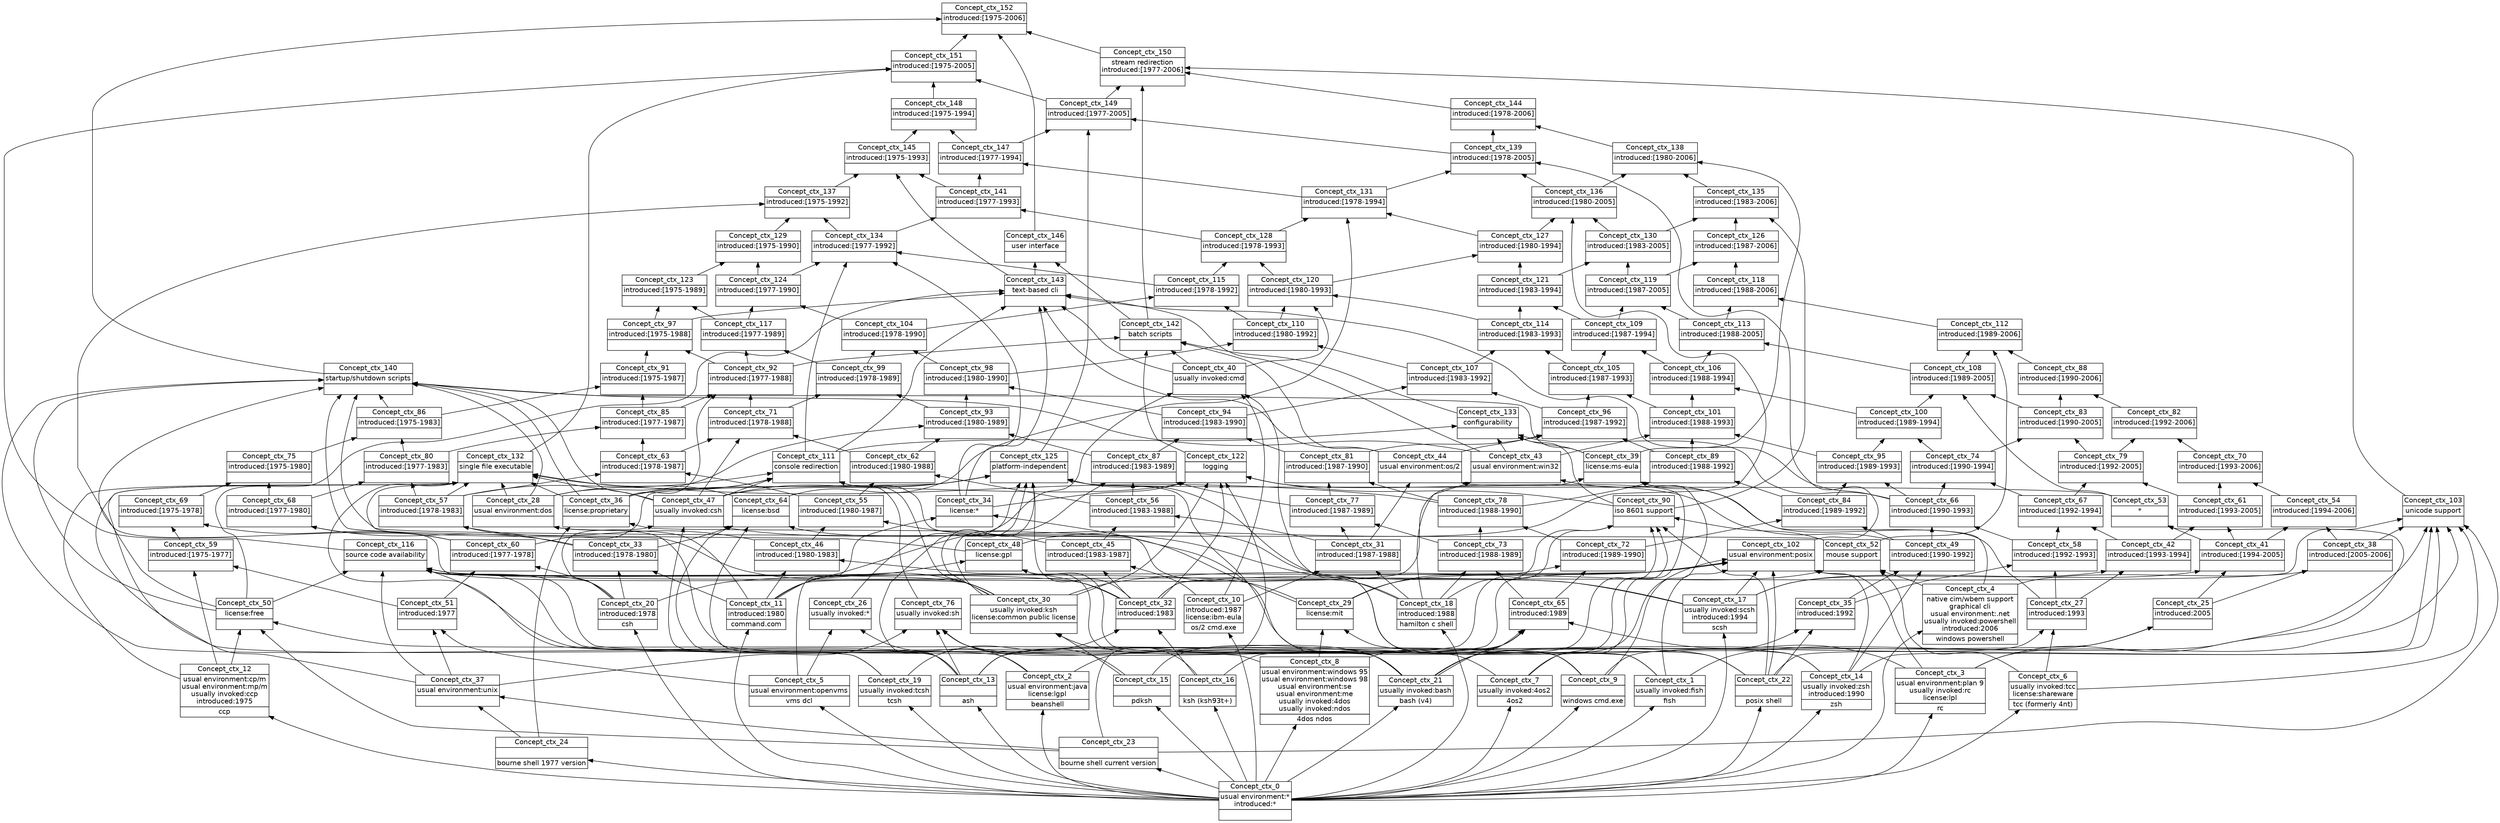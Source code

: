 digraph G { 
	rankdir=BT;
	margin=0;
	node [margin="0.03,0.03",fontname="DejaVu Sans"];
	ranksep=0.3;
	nodesep=0.2;
//graph[label="name:ctx,concept number:153,object number:24,attribute number:168"
65 [shape=none,label=<<table border="0" cellborder="1" cellspacing="0" port="p"><tr><td>Concept_ctx_0</td></tr><tr><td>usual environment:*<br/>introduced:*<br/></td></tr><tr><td><br/></td></tr></table>>];
180 [shape=none,label=<<table border="0" cellborder="1" cellspacing="0" port="p"><tr><td>Concept_ctx_24</td></tr><tr><td><br/></td></tr><tr><td>bourne shell 1977 version<br/></td></tr></table>>];
185 [shape=none,label=<<table border="0" cellborder="1" cellspacing="0" port="p"><tr><td>Concept_ctx_13</td></tr><tr><td><br/></td></tr><tr><td>ash<br/></td></tr></table>>];
35 [shape=none,label=<<table border="0" cellborder="1" cellspacing="0" port="p"><tr><td>Concept_ctx_4</td></tr><tr><td>native cim/wbem support<br/>graphical cli<br/>usual environment:.net<br/>usually invoked:powershell<br/>introduced:2006<br/></td></tr><tr><td>windows powershell<br/></td></tr></table>>];
44 [shape=none,label=<<table border="0" cellborder="1" cellspacing="0" port="p"><tr><td>Concept_ctx_1</td></tr><tr><td>usually invoked:fish<br/></td></tr><tr><td>fish<br/></td></tr></table>>];
46 [shape=none,label=<<table border="0" cellborder="1" cellspacing="0" port="p"><tr><td>Concept_ctx_17</td></tr><tr><td>usually invoked:scsh<br/>introduced:1994<br/></td></tr><tr><td>scsh<br/></td></tr></table>>];
48 [shape=none,label=<<table border="0" cellborder="1" cellspacing="0" port="p"><tr><td>Concept_ctx_23</td></tr><tr><td><br/></td></tr><tr><td>bourne shell current version<br/></td></tr></table>>];
50 [shape=none,label=<<table border="0" cellborder="1" cellspacing="0" port="p"><tr><td>Concept_ctx_3</td></tr><tr><td>usual environment:plan 9<br/>usually invoked:rc<br/>license:lpl<br/></td></tr><tr><td>rc<br/></td></tr></table>>];
54 [shape=none,label=<<table border="0" cellborder="1" cellspacing="0" port="p"><tr><td>Concept_ctx_6</td></tr><tr><td>usually invoked:tcc<br/>license:shareware<br/></td></tr><tr><td>tcc (formerly 4nt)<br/></td></tr></table>>];
55 [shape=none,label=<<table border="0" cellborder="1" cellspacing="0" port="p"><tr><td>Concept_ctx_18</td></tr><tr><td>introduced:1988<br/></td></tr><tr><td>hamilton c shell<br/></td></tr></table>>];
58 [shape=none,label=<<table border="0" cellborder="1" cellspacing="0" port="p"><tr><td>Concept_ctx_7</td></tr><tr><td>usually invoked:4os2<br/></td></tr><tr><td>4os2<br/></td></tr></table>>];
60 [shape=none,label=<<table border="0" cellborder="1" cellspacing="0" port="p"><tr><td>Concept_ctx_12</td></tr><tr><td>usual environment:cp/m<br/>usual environment:mp/m<br/>usually invoked:ccp<br/>introduced:1975<br/></td></tr><tr><td>ccp<br/></td></tr></table>>];
61 [shape=none,label=<<table border="0" cellborder="1" cellspacing="0" port="p"><tr><td>Concept_ctx_8</td></tr><tr><td>usual environment:windows 95<br/>usual environment:windows 98<br/>usual environment:se<br/>usual environment:me<br/>usually invoked:4dos<br/>usually invoked:ndos<br/></td></tr><tr><td>4dos ndos<br/></td></tr></table>>];
63 [shape=none,label=<<table border="0" cellborder="1" cellspacing="0" port="p"><tr><td>Concept_ctx_5</td></tr><tr><td>usual environment:openvms<br/></td></tr><tr><td>vms dcl<br/></td></tr></table>>];
64 [shape=none,label=<<table border="0" cellborder="1" cellspacing="0" port="p"><tr><td>Concept_ctx_2</td></tr><tr><td>usual environment:java<br/>license:lgpl<br/></td></tr><tr><td>beanshell<br/></td></tr></table>>];
66 [shape=none,label=<<table border="0" cellborder="1" cellspacing="0" port="p"><tr><td>Concept_ctx_21</td></tr><tr><td>usually invoked:bash<br/></td></tr><tr><td>bash (v4)<br/></td></tr></table>>];
71 [shape=none,label=<<table border="0" cellborder="1" cellspacing="0" port="p"><tr><td>Concept_ctx_19</td></tr><tr><td>usually invoked:tcsh<br/></td></tr><tr><td>tcsh<br/></td></tr></table>>];
74 [shape=none,label=<<table border="0" cellborder="1" cellspacing="0" port="p"><tr><td>Concept_ctx_16</td></tr><tr><td><br/></td></tr><tr><td>ksh (ksh93t+)<br/></td></tr></table>>];
75 [shape=none,label=<<table border="0" cellborder="1" cellspacing="0" port="p"><tr><td>Concept_ctx_15</td></tr><tr><td><br/></td></tr><tr><td>pdksh<br/></td></tr></table>>];
77 [shape=none,label=<<table border="0" cellborder="1" cellspacing="0" port="p"><tr><td>Concept_ctx_9</td></tr><tr><td><br/></td></tr><tr><td>windows cmd.exe<br/></td></tr></table>>];
78 [shape=none,label=<<table border="0" cellborder="1" cellspacing="0" port="p"><tr><td>Concept_ctx_11</td></tr><tr><td>introduced:1980<br/></td></tr><tr><td>command.com<br/></td></tr></table>>];
79 [shape=none,label=<<table border="0" cellborder="1" cellspacing="0" port="p"><tr><td>Concept_ctx_10</td></tr><tr><td>introduced:1987<br/>license:ibm-eula<br/></td></tr><tr><td>os/2 cmd.exe<br/></td></tr></table>>];
8 [shape=none,label=<<table border="0" cellborder="1" cellspacing="0" port="p"><tr><td>Concept_ctx_14</td></tr><tr><td>usually invoked:zsh<br/>introduced:1990<br/></td></tr><tr><td>zsh<br/></td></tr></table>>];
83 [shape=none,label=<<table border="0" cellborder="1" cellspacing="0" port="p"><tr><td>Concept_ctx_20</td></tr><tr><td>introduced:1978<br/></td></tr><tr><td>csh<br/></td></tr></table>>];
86 [shape=none,label=<<table border="0" cellborder="1" cellspacing="0" port="p"><tr><td>Concept_ctx_22</td></tr><tr><td><br/></td></tr><tr><td>posix shell<br/></td></tr></table>>];
181 [shape=none,label=<<table border="0" cellborder="1" cellspacing="0" port="p"><tr><td>Concept_ctx_36</td></tr><tr><td>license:proprietary<br/></td></tr><tr><td><br/></td></tr></table>>];
183 [shape=none,label=<<table border="0" cellborder="1" cellspacing="0" port="p"><tr><td>Concept_ctx_34</td></tr><tr><td>license:*<br/></td></tr><tr><td><br/></td></tr></table>>];
187 [shape=none,label=<<table border="0" cellborder="1" cellspacing="0" port="p"><tr><td>Concept_ctx_29</td></tr><tr><td>license:mit<br/></td></tr><tr><td><br/></td></tr></table>>];
49 [shape=none,label=<<table border="0" cellborder="1" cellspacing="0" port="p"><tr><td>Concept_ctx_37</td></tr><tr><td>usual environment:unix<br/></td></tr><tr><td><br/></td></tr></table>>];
62 [shape=none,label=<<table border="0" cellborder="1" cellspacing="0" port="p"><tr><td>Concept_ctx_28</td></tr><tr><td>usual environment:dos<br/></td></tr><tr><td><br/></td></tr></table>>];
76 [shape=none,label=<<table border="0" cellborder="1" cellspacing="0" port="p"><tr><td>Concept_ctx_30</td></tr><tr><td>usually invoked:ksh<br/>license:common public license<br/></td></tr><tr><td><br/></td></tr></table>>];
81 [shape=none,label=<<table border="0" cellborder="1" cellspacing="0" port="p"><tr><td>Concept_ctx_26</td></tr><tr><td>usually invoked:*<br/></td></tr><tr><td><br/></td></tr></table>>];
84 [shape=none,label=<<table border="0" cellborder="1" cellspacing="0" port="p"><tr><td>Concept_ctx_32</td></tr><tr><td>introduced:1983<br/></td></tr><tr><td><br/></td></tr></table>>];
87 [shape=none,label=<<table border="0" cellborder="1" cellspacing="0" port="p"><tr><td>Concept_ctx_35</td></tr><tr><td>introduced:1992<br/></td></tr><tr><td><br/></td></tr></table>>];
88 [shape=none,label=<<table border="0" cellborder="1" cellspacing="0" port="p"><tr><td>Concept_ctx_27</td></tr><tr><td>introduced:1993<br/></td></tr><tr><td><br/></td></tr></table>>];
89 [shape=none,label=<<table border="0" cellborder="1" cellspacing="0" port="p"><tr><td>Concept_ctx_25</td></tr><tr><td>introduced:2005<br/></td></tr><tr><td><br/></td></tr></table>>];
92 [shape=none,label=<<table border="0" cellborder="1" cellspacing="0" port="p"><tr><td>Concept_ctx_33</td></tr><tr><td>introduced:[1978-1980]<br/></td></tr><tr><td><br/></td></tr></table>>];
95 [shape=none,label=<<table border="0" cellborder="1" cellspacing="0" port="p"><tr><td>Concept_ctx_31</td></tr><tr><td>introduced:[1987-1988]<br/></td></tr><tr><td><br/></td></tr></table>>];
100 [shape=none,label=<<table border="0" cellborder="1" cellspacing="0" port="p"><tr><td>Concept_ctx_42</td></tr><tr><td>introduced:[1993-1994]<br/></td></tr><tr><td><br/></td></tr></table>>];
101 [shape=none,label=<<table border="0" cellborder="1" cellspacing="0" port="p"><tr><td>Concept_ctx_41</td></tr><tr><td>introduced:[1994-2005]<br/></td></tr><tr><td><br/></td></tr></table>>];
102 [shape=none,label=<<table border="0" cellborder="1" cellspacing="0" port="p"><tr><td>Concept_ctx_38</td></tr><tr><td>introduced:[2005-2006]<br/></td></tr><tr><td><br/></td></tr></table>>];
182 [shape=none,label=<<table border="0" cellborder="1" cellspacing="0" port="p"><tr><td>Concept_ctx_50</td></tr><tr><td>license:free<br/></td></tr><tr><td><br/></td></tr></table>>];
184 [shape=none,label=<<table border="0" cellborder="1" cellspacing="0" port="p"><tr><td>Concept_ctx_48</td></tr><tr><td>license:gpl<br/></td></tr><tr><td><br/></td></tr></table>>];
188 [shape=none,label=<<table border="0" cellborder="1" cellspacing="0" port="p"><tr><td>Concept_ctx_39</td></tr><tr><td>license:ms-eula<br/></td></tr><tr><td><br/></td></tr></table>>];
57 [shape=none,label=<<table border="0" cellborder="1" cellspacing="0" port="p"><tr><td>Concept_ctx_43</td></tr><tr><td>usual environment:win32<br/></td></tr><tr><td><br/></td></tr></table>>];
59 [shape=none,label=<<table border="0" cellborder="1" cellspacing="0" port="p"><tr><td>Concept_ctx_44</td></tr><tr><td>usual environment:os/2<br/></td></tr><tr><td><br/></td></tr></table>>];
73 [shape=none,label=<<table border="0" cellborder="1" cellspacing="0" port="p"><tr><td>Concept_ctx_47</td></tr><tr><td>usually invoked:csh<br/></td></tr><tr><td><br/></td></tr></table>>];
80 [shape=none,label=<<table border="0" cellborder="1" cellspacing="0" port="p"><tr><td>Concept_ctx_40</td></tr><tr><td>usually invoked:cmd<br/></td></tr><tr><td><br/></td></tr></table>>];
82 [shape=none,label=<<table border="0" cellborder="1" cellspacing="0" port="p"><tr><td>Concept_ctx_51</td></tr><tr><td>introduced:1977<br/></td></tr><tr><td><br/></td></tr></table>>];
93 [shape=none,label=<<table border="0" cellborder="1" cellspacing="0" port="p"><tr><td>Concept_ctx_46</td></tr><tr><td>introduced:[1980-1983]<br/></td></tr><tr><td><br/></td></tr></table>>];
94 [shape=none,label=<<table border="0" cellborder="1" cellspacing="0" port="p"><tr><td>Concept_ctx_45</td></tr><tr><td>introduced:[1983-1987]<br/></td></tr><tr><td><br/></td></tr></table>>];
98 [shape=none,label=<<table border="0" cellborder="1" cellspacing="0" port="p"><tr><td>Concept_ctx_49</td></tr><tr><td>introduced:[1990-1992]<br/></td></tr><tr><td><br/></td></tr></table>>];
10 [shape=none,label=<<table border="0" cellborder="1" cellspacing="0" port="p"><tr><td>Concept_ctx_52</td></tr><tr><td>mouse support<br/></td></tr><tr><td><br/></td></tr></table>>];
105 [shape=none,label=<<table border="0" cellborder="1" cellspacing="0" port="p"><tr><td>Concept_ctx_57</td></tr><tr><td>introduced:[1978-1983]<br/></td></tr><tr><td><br/></td></tr></table>>];
106 [shape=none,label=<<table border="0" cellborder="1" cellspacing="0" port="p"><tr><td>Concept_ctx_55</td></tr><tr><td>introduced:[1980-1987]<br/></td></tr><tr><td><br/></td></tr></table>>];
107 [shape=none,label=<<table border="0" cellborder="1" cellspacing="0" port="p"><tr><td>Concept_ctx_56</td></tr><tr><td>introduced:[1983-1988]<br/></td></tr><tr><td><br/></td></tr></table>>];
114 [shape=none,label=<<table border="0" cellborder="1" cellspacing="0" port="p"><tr><td>Concept_ctx_54</td></tr><tr><td>introduced:[1994-2006]<br/></td></tr><tr><td><br/></td></tr></table>>];
47 [shape=none,label=<<table border="0" cellborder="1" cellspacing="0" port="p"><tr><td>Concept_ctx_53</td></tr><tr><td>*<br/></td></tr><tr><td><br/></td></tr></table>>];
90 [shape=none,label=<<table border="0" cellborder="1" cellspacing="0" port="p"><tr><td>Concept_ctx_59</td></tr><tr><td>introduced:[1975-1977]<br/></td></tr><tr><td><br/></td></tr></table>>];
91 [shape=none,label=<<table border="0" cellborder="1" cellspacing="0" port="p"><tr><td>Concept_ctx_60</td></tr><tr><td>introduced:[1977-1978]<br/></td></tr><tr><td><br/></td></tr></table>>];
99 [shape=none,label=<<table border="0" cellborder="1" cellspacing="0" port="p"><tr><td>Concept_ctx_58</td></tr><tr><td>introduced:[1992-1993]<br/></td></tr><tr><td><br/></td></tr></table>>];
103 [shape=none,label=<<table border="0" cellborder="1" cellspacing="0" port="p"><tr><td>Concept_ctx_69</td></tr><tr><td>introduced:[1975-1978]<br/></td></tr><tr><td><br/></td></tr></table>>];
104 [shape=none,label=<<table border="0" cellborder="1" cellspacing="0" port="p"><tr><td>Concept_ctx_68</td></tr><tr><td>introduced:[1977-1980]<br/></td></tr><tr><td><br/></td></tr></table>>];
111 [shape=none,label=<<table border="0" cellborder="1" cellspacing="0" port="p"><tr><td>Concept_ctx_66</td></tr><tr><td>introduced:[1990-1993]<br/></td></tr><tr><td><br/></td></tr></table>>];
112 [shape=none,label=<<table border="0" cellborder="1" cellspacing="0" port="p"><tr><td>Concept_ctx_67</td></tr><tr><td>introduced:[1992-1994]<br/></td></tr><tr><td><br/></td></tr></table>>];
113 [shape=none,label=<<table border="0" cellborder="1" cellspacing="0" port="p"><tr><td>Concept_ctx_61</td></tr><tr><td>introduced:[1993-2005]<br/></td></tr><tr><td><br/></td></tr></table>>];
117 [shape=none,label=<<table border="0" cellborder="1" cellspacing="0" port="p"><tr><td>Concept_ctx_63</td></tr><tr><td>introduced:[1978-1987]<br/></td></tr><tr><td><br/></td></tr></table>>];
118 [shape=none,label=<<table border="0" cellborder="1" cellspacing="0" port="p"><tr><td>Concept_ctx_62</td></tr><tr><td>introduced:[1980-1988]<br/></td></tr><tr><td><br/></td></tr></table>>];
186 [shape=none,label=<<table border="0" cellborder="1" cellspacing="0" port="p"><tr><td>Concept_ctx_64</td></tr><tr><td>license:bsd<br/></td></tr><tr><td><br/></td></tr></table>>];
85 [shape=none,label=<<table border="0" cellborder="1" cellspacing="0" port="p"><tr><td>Concept_ctx_65</td></tr><tr><td>introduced:1989<br/></td></tr><tr><td><br/></td></tr></table>>];
115 [shape=none,label=<<table border="0" cellborder="1" cellspacing="0" port="p"><tr><td>Concept_ctx_75</td></tr><tr><td>introduced:[1975-1980]<br/></td></tr><tr><td><br/></td></tr></table>>];
123 [shape=none,label=<<table border="0" cellborder="1" cellspacing="0" port="p"><tr><td>Concept_ctx_74</td></tr><tr><td>introduced:[1990-1994]<br/></td></tr><tr><td><br/></td></tr></table>>];
125 [shape=none,label=<<table border="0" cellborder="1" cellspacing="0" port="p"><tr><td>Concept_ctx_70</td></tr><tr><td>introduced:[1993-2006]<br/></td></tr><tr><td><br/></td></tr></table>>];
128 [shape=none,label=<<table border="0" cellborder="1" cellspacing="0" port="p"><tr><td>Concept_ctx_71</td></tr><tr><td>introduced:[1978-1988]<br/></td></tr><tr><td><br/></td></tr></table>>];
70 [shape=none,label=<<table border="0" cellborder="1" cellspacing="0" port="p"><tr><td>Concept_ctx_76</td></tr><tr><td>usually invoked:sh<br/></td></tr><tr><td><br/></td></tr></table>>];
96 [shape=none,label=<<table border="0" cellborder="1" cellspacing="0" port="p"><tr><td>Concept_ctx_73</td></tr><tr><td>introduced:[1988-1989]<br/></td></tr><tr><td><br/></td></tr></table>>];
97 [shape=none,label=<<table border="0" cellborder="1" cellspacing="0" port="p"><tr><td>Concept_ctx_72</td></tr><tr><td>introduced:[1989-1990]<br/></td></tr><tr><td><br/></td></tr></table>>];
108 [shape=none,label=<<table border="0" cellborder="1" cellspacing="0" port="p"><tr><td>Concept_ctx_77</td></tr><tr><td>introduced:[1987-1989]<br/></td></tr><tr><td><br/></td></tr></table>>];
109 [shape=none,label=<<table border="0" cellborder="1" cellspacing="0" port="p"><tr><td>Concept_ctx_78</td></tr><tr><td>introduced:[1988-1990]<br/></td></tr><tr><td><br/></td></tr></table>>];
116 [shape=none,label=<<table border="0" cellborder="1" cellspacing="0" port="p"><tr><td>Concept_ctx_80</td></tr><tr><td>introduced:[1977-1983]<br/></td></tr><tr><td><br/></td></tr></table>>];
124 [shape=none,label=<<table border="0" cellborder="1" cellspacing="0" port="p"><tr><td>Concept_ctx_79</td></tr><tr><td>introduced:[1992-2005]<br/></td></tr><tr><td><br/></td></tr></table>>];
110 [shape=none,label=<<table border="0" cellborder="1" cellspacing="0" port="p"><tr><td>Concept_ctx_84</td></tr><tr><td>introduced:[1989-1992]<br/></td></tr><tr><td><br/></td></tr></table>>];
120 [shape=none,label=<<table border="0" cellborder="1" cellspacing="0" port="p"><tr><td>Concept_ctx_81</td></tr><tr><td>introduced:[1987-1990]<br/></td></tr><tr><td><br/></td></tr></table>>];
126 [shape=none,label=<<table border="0" cellborder="1" cellspacing="0" port="p"><tr><td>Concept_ctx_86</td></tr><tr><td>introduced:[1975-1983]<br/></td></tr><tr><td><br/></td></tr></table>>];
127 [shape=none,label=<<table border="0" cellborder="1" cellspacing="0" port="p"><tr><td>Concept_ctx_85</td></tr><tr><td>introduced:[1977-1987]<br/></td></tr><tr><td><br/></td></tr></table>>];
134 [shape=none,label=<<table border="0" cellborder="1" cellspacing="0" port="p"><tr><td>Concept_ctx_83</td></tr><tr><td>introduced:[1990-2005]<br/></td></tr><tr><td><br/></td></tr></table>>];
135 [shape=none,label=<<table border="0" cellborder="1" cellspacing="0" port="p"><tr><td>Concept_ctx_82</td></tr><tr><td>introduced:[1992-2006]<br/></td></tr><tr><td><br/></td></tr></table>>];
119 [shape=none,label=<<table border="0" cellborder="1" cellspacing="0" port="p"><tr><td>Concept_ctx_87</td></tr><tr><td>introduced:[1983-1989]<br/></td></tr><tr><td><br/></td></tr></table>>];
121 [shape=none,label=<<table border="0" cellborder="1" cellspacing="0" port="p"><tr><td>Concept_ctx_89</td></tr><tr><td>introduced:[1988-1992]<br/></td></tr><tr><td><br/></td></tr></table>>];
136 [shape=none,label=<<table border="0" cellborder="1" cellspacing="0" port="p"><tr><td>Concept_ctx_91</td></tr><tr><td>introduced:[1975-1987]<br/></td></tr><tr><td><br/></td></tr></table>>];
137 [shape=none,label=<<table border="0" cellborder="1" cellspacing="0" port="p"><tr><td>Concept_ctx_92</td></tr><tr><td>introduced:[1977-1988]<br/></td></tr><tr><td><br/></td></tr></table>>];
144 [shape=none,label=<<table border="0" cellborder="1" cellspacing="0" port="p"><tr><td>Concept_ctx_88</td></tr><tr><td>introduced:[1990-2006]<br/></td></tr><tr><td><br/></td></tr></table>>];
21 [shape=none,label=<<table border="0" cellborder="1" cellspacing="0" port="p"><tr><td>Concept_ctx_90</td></tr><tr><td>iso 8601 support<br/></td></tr><tr><td><br/></td></tr></table>>];
122 [shape=none,label=<<table border="0" cellborder="1" cellspacing="0" port="p"><tr><td>Concept_ctx_95</td></tr><tr><td>introduced:[1989-1993]<br/></td></tr><tr><td><br/></td></tr></table>>];
129 [shape=none,label=<<table border="0" cellborder="1" cellspacing="0" port="p"><tr><td>Concept_ctx_93</td></tr><tr><td>introduced:[1980-1989]<br/></td></tr><tr><td><br/></td></tr></table>>];
130 [shape=none,label=<<table border="0" cellborder="1" cellspacing="0" port="p"><tr><td>Concept_ctx_94</td></tr><tr><td>introduced:[1983-1990]<br/></td></tr><tr><td><br/></td></tr></table>>];
131 [shape=none,label=<<table border="0" cellborder="1" cellspacing="0" port="p"><tr><td>Concept_ctx_96</td></tr><tr><td>introduced:[1987-1992]<br/></td></tr><tr><td><br/></td></tr></table>>];
145 [shape=none,label=<<table border="0" cellborder="1" cellspacing="0" port="p"><tr><td>Concept_ctx_97</td></tr><tr><td>introduced:[1975-1988]<br/></td></tr><tr><td><br/></td></tr></table>>];
132 [shape=none,label=<<table border="0" cellborder="1" cellspacing="0" port="p"><tr><td>Concept_ctx_101</td></tr><tr><td>introduced:[1988-1993]<br/></td></tr><tr><td><br/></td></tr></table>>];
133 [shape=none,label=<<table border="0" cellborder="1" cellspacing="0" port="p"><tr><td>Concept_ctx_100</td></tr><tr><td>introduced:[1989-1994]<br/></td></tr><tr><td><br/></td></tr></table>>];
138 [shape=none,label=<<table border="0" cellborder="1" cellspacing="0" port="p"><tr><td>Concept_ctx_99</td></tr><tr><td>introduced:[1978-1989]<br/></td></tr><tr><td><br/></td></tr></table>>];
139 [shape=none,label=<<table border="0" cellborder="1" cellspacing="0" port="p"><tr><td>Concept_ctx_98</td></tr><tr><td>introduced:[1980-1990]<br/></td></tr><tr><td><br/></td></tr></table>>];
16 [shape=none,label=<<table border="0" cellborder="1" cellspacing="0" port="p"><tr><td>Concept_ctx_103</td></tr><tr><td>unicode support<br/></td></tr><tr><td><br/></td></tr></table>>];
53 [shape=none,label=<<table border="0" cellborder="1" cellspacing="0" port="p"><tr><td>Concept_ctx_102</td></tr><tr><td>usual environment:posix<br/></td></tr><tr><td><br/></td></tr></table>>];
140 [shape=none,label=<<table border="0" cellborder="1" cellspacing="0" port="p"><tr><td>Concept_ctx_107</td></tr><tr><td>introduced:[1983-1992]<br/></td></tr><tr><td><br/></td></tr></table>>];
141 [shape=none,label=<<table border="0" cellborder="1" cellspacing="0" port="p"><tr><td>Concept_ctx_105</td></tr><tr><td>introduced:[1987-1993]<br/></td></tr><tr><td><br/></td></tr></table>>];
142 [shape=none,label=<<table border="0" cellborder="1" cellspacing="0" port="p"><tr><td>Concept_ctx_106</td></tr><tr><td>introduced:[1988-1994]<br/></td></tr><tr><td><br/></td></tr></table>>];
147 [shape=none,label=<<table border="0" cellborder="1" cellspacing="0" port="p"><tr><td>Concept_ctx_104</td></tr><tr><td>introduced:[1978-1990]<br/></td></tr><tr><td><br/></td></tr></table>>];
143 [shape=none,label=<<table border="0" cellborder="1" cellspacing="0" port="p"><tr><td>Concept_ctx_108</td></tr><tr><td>introduced:[1989-2005]<br/></td></tr><tr><td><br/></td></tr></table>>];
148 [shape=none,label=<<table border="0" cellborder="1" cellspacing="0" port="p"><tr><td>Concept_ctx_110</td></tr><tr><td>introduced:[1980-1992]<br/></td></tr><tr><td><br/></td></tr></table>>];
150 [shape=none,label=<<table border="0" cellborder="1" cellspacing="0" port="p"><tr><td>Concept_ctx_109</td></tr><tr><td>introduced:[1987-1994]<br/></td></tr><tr><td><br/></td></tr></table>>];
23 [shape=none,label=<<table border="0" cellborder="1" cellspacing="0" port="p"><tr><td>Concept_ctx_111</td></tr><tr><td>console redirection<br/></td></tr><tr><td><br/></td></tr></table>>];
146 [shape=none,label=<<table border="0" cellborder="1" cellspacing="0" port="p"><tr><td>Concept_ctx_117</td></tr><tr><td>introduced:[1977-1989]<br/></td></tr><tr><td><br/></td></tr></table>>];
149 [shape=none,label=<<table border="0" cellborder="1" cellspacing="0" port="p"><tr><td>Concept_ctx_114</td></tr><tr><td>introduced:[1983-1993]<br/></td></tr><tr><td><br/></td></tr></table>>];
151 [shape=none,label=<<table border="0" cellborder="1" cellspacing="0" port="p"><tr><td>Concept_ctx_113</td></tr><tr><td>introduced:[1988-2005]<br/></td></tr><tr><td><br/></td></tr></table>>];
152 [shape=none,label=<<table border="0" cellborder="1" cellspacing="0" port="p"><tr><td>Concept_ctx_112</td></tr><tr><td>introduced:[1989-2006]<br/></td></tr><tr><td><br/></td></tr></table>>];
155 [shape=none,label=<<table border="0" cellborder="1" cellspacing="0" port="p"><tr><td>Concept_ctx_115</td></tr><tr><td>introduced:[1978-1992]<br/></td></tr><tr><td><br/></td></tr></table>>];
3 [shape=none,label=<<table border="0" cellborder="1" cellspacing="0" port="p"><tr><td>Concept_ctx_116</td></tr><tr><td>source code availability<br/></td></tr><tr><td><br/></td></tr></table>>];
1 [shape=none,label=<<table border="0" cellborder="1" cellspacing="0" port="p"><tr><td>Concept_ctx_125</td></tr><tr><td>platform-independent<br/></td></tr><tr><td><br/></td></tr></table>>];
153 [shape=none,label=<<table border="0" cellborder="1" cellspacing="0" port="p"><tr><td>Concept_ctx_123</td></tr><tr><td>introduced:[1975-1989]<br/></td></tr><tr><td><br/></td></tr></table>>];
154 [shape=none,label=<<table border="0" cellborder="1" cellspacing="0" port="p"><tr><td>Concept_ctx_124</td></tr><tr><td>introduced:[1977-1990]<br/></td></tr><tr><td><br/></td></tr></table>>];
156 [shape=none,label=<<table border="0" cellborder="1" cellspacing="0" port="p"><tr><td>Concept_ctx_120</td></tr><tr><td>introduced:[1980-1993]<br/></td></tr><tr><td><br/></td></tr></table>>];
157 [shape=none,label=<<table border="0" cellborder="1" cellspacing="0" port="p"><tr><td>Concept_ctx_121</td></tr><tr><td>introduced:[1983-1994]<br/></td></tr><tr><td><br/></td></tr></table>>];
158 [shape=none,label=<<table border="0" cellborder="1" cellspacing="0" port="p"><tr><td>Concept_ctx_119</td></tr><tr><td>introduced:[1987-2005]<br/></td></tr><tr><td><br/></td></tr></table>>];
159 [shape=none,label=<<table border="0" cellborder="1" cellspacing="0" port="p"><tr><td>Concept_ctx_118</td></tr><tr><td>introduced:[1988-2006]<br/></td></tr><tr><td><br/></td></tr></table>>];
34 [shape=none,label=<<table border="0" cellborder="1" cellspacing="0" port="p"><tr><td>Concept_ctx_122</td></tr><tr><td>logging<br/></td></tr><tr><td><br/></td></tr></table>>];
160 [shape=none,label=<<table border="0" cellborder="1" cellspacing="0" port="p"><tr><td>Concept_ctx_129</td></tr><tr><td>introduced:[1975-1990]<br/></td></tr><tr><td><br/></td></tr></table>>];
162 [shape=none,label=<<table border="0" cellborder="1" cellspacing="0" port="p"><tr><td>Concept_ctx_128</td></tr><tr><td>introduced:[1978-1993]<br/></td></tr><tr><td><br/></td></tr></table>>];
163 [shape=none,label=<<table border="0" cellborder="1" cellspacing="0" port="p"><tr><td>Concept_ctx_127</td></tr><tr><td>introduced:[1980-1994]<br/></td></tr><tr><td><br/></td></tr></table>>];
165 [shape=none,label=<<table border="0" cellborder="1" cellspacing="0" port="p"><tr><td>Concept_ctx_126</td></tr><tr><td>introduced:[1987-2006]<br/></td></tr><tr><td><br/></td></tr></table>>];
161 [shape=none,label=<<table border="0" cellborder="1" cellspacing="0" port="p"><tr><td>Concept_ctx_134</td></tr><tr><td>introduced:[1977-1992]<br/></td></tr><tr><td><br/></td></tr></table>>];
164 [shape=none,label=<<table border="0" cellborder="1" cellspacing="0" port="p"><tr><td>Concept_ctx_130</td></tr><tr><td>introduced:[1983-2005]<br/></td></tr><tr><td><br/></td></tr></table>>];
168 [shape=none,label=<<table border="0" cellborder="1" cellspacing="0" port="p"><tr><td>Concept_ctx_131</td></tr><tr><td>introduced:[1978-1994]<br/></td></tr><tr><td><br/></td></tr></table>>];
27 [shape=none,label=<<table border="0" cellborder="1" cellspacing="0" port="p"><tr><td>Concept_ctx_133</td></tr><tr><td>configurability<br/></td></tr><tr><td><br/></td></tr></table>>];
40 [shape=none,label=<<table border="0" cellborder="1" cellspacing="0" port="p"><tr><td>Concept_ctx_132</td></tr><tr><td>single file executable<br/></td></tr><tr><td><br/></td></tr></table>>];
166 [shape=none,label=<<table border="0" cellborder="1" cellspacing="0" port="p"><tr><td>Concept_ctx_137</td></tr><tr><td>introduced:[1975-1992]<br/></td></tr><tr><td><br/></td></tr></table>>];
169 [shape=none,label=<<table border="0" cellborder="1" cellspacing="0" port="p"><tr><td>Concept_ctx_136</td></tr><tr><td>introduced:[1980-2005]<br/></td></tr><tr><td><br/></td></tr></table>>];
170 [shape=none,label=<<table border="0" cellborder="1" cellspacing="0" port="p"><tr><td>Concept_ctx_135</td></tr><tr><td>introduced:[1983-2006]<br/></td></tr><tr><td><br/></td></tr></table>>];
167 [shape=none,label=<<table border="0" cellborder="1" cellspacing="0" port="p"><tr><td>Concept_ctx_141</td></tr><tr><td>introduced:[1977-1993]<br/></td></tr><tr><td><br/></td></tr></table>>];
173 [shape=none,label=<<table border="0" cellborder="1" cellspacing="0" port="p"><tr><td>Concept_ctx_139</td></tr><tr><td>introduced:[1978-2005]<br/></td></tr><tr><td><br/></td></tr></table>>];
174 [shape=none,label=<<table border="0" cellborder="1" cellspacing="0" port="p"><tr><td>Concept_ctx_138</td></tr><tr><td>introduced:[1980-2006]<br/></td></tr><tr><td><br/></td></tr></table>>];
25 [shape=none,label=<<table border="0" cellborder="1" cellspacing="0" port="p"><tr><td>Concept_ctx_142</td></tr><tr><td>batch scripts<br/></td></tr><tr><td><br/></td></tr></table>>];
30 [shape=none,label=<<table border="0" cellborder="1" cellspacing="0" port="p"><tr><td>Concept_ctx_140</td></tr><tr><td>startup/shutdown scripts<br/></td></tr><tr><td><br/></td></tr></table>>];
43 [shape=none,label=<<table border="0" cellborder="1" cellspacing="0" port="p"><tr><td>Concept_ctx_143</td></tr><tr><td>text-based cli<br/></td></tr><tr><td><br/></td></tr></table>>];
171 [shape=none,label=<<table border="0" cellborder="1" cellspacing="0" port="p"><tr><td>Concept_ctx_145</td></tr><tr><td>introduced:[1975-1993]<br/></td></tr><tr><td><br/></td></tr></table>>];
172 [shape=none,label=<<table border="0" cellborder="1" cellspacing="0" port="p"><tr><td>Concept_ctx_147</td></tr><tr><td>introduced:[1977-1994]<br/></td></tr><tr><td><br/></td></tr></table>>];
177 [shape=none,label=<<table border="0" cellborder="1" cellspacing="0" port="p"><tr><td>Concept_ctx_144</td></tr><tr><td>introduced:[1978-2006]<br/></td></tr><tr><td><br/></td></tr></table>>];
7 [shape=none,label=<<table border="0" cellborder="1" cellspacing="0" port="p"><tr><td>Concept_ctx_146</td></tr><tr><td>user interface<br/></td></tr><tr><td><br/></td></tr></table>>];
175 [shape=none,label=<<table border="0" cellborder="1" cellspacing="0" port="p"><tr><td>Concept_ctx_148</td></tr><tr><td>introduced:[1975-1994]<br/></td></tr><tr><td><br/></td></tr></table>>];
176 [shape=none,label=<<table border="0" cellborder="1" cellspacing="0" port="p"><tr><td>Concept_ctx_149</td></tr><tr><td>introduced:[1977-2005]<br/></td></tr><tr><td><br/></td></tr></table>>];
178 [shape=none,label=<<table border="0" cellborder="1" cellspacing="0" port="p"><tr><td>Concept_ctx_151</td></tr><tr><td>introduced:[1975-2005]<br/></td></tr><tr><td><br/></td></tr></table>>];
26 [shape=none,label=<<table border="0" cellborder="1" cellspacing="0" port="p"><tr><td>Concept_ctx_150</td></tr><tr><td>stream redirection<br/>introduced:[1977-2006]<br/></td></tr><tr><td><br/></td></tr></table>>];
179 [shape=none,label=<<table border="0" cellborder="1" cellspacing="0" port="p"><tr><td>Concept_ctx_152</td></tr><tr><td>introduced:[1975-2006]<br/></td></tr><tr><td><br/></td></tr></table>>];
	65:p -> 180:p
	65:p -> 185:p
	65:p -> 35:p
	65:p -> 44:p
	65:p -> 46:p
	65:p -> 48:p
	65:p -> 50:p
	65:p -> 54:p
	65:p -> 55:p
	65:p -> 58:p
	65:p -> 60:p
	65:p -> 61:p
	65:p -> 63:p
	65:p -> 64:p
	65:p -> 66:p
	65:p -> 71:p
	65:p -> 74:p
	65:p -> 75:p
	65:p -> 77:p
	65:p -> 78:p
	65:p -> 79:p
	65:p -> 8:p
	65:p -> 83:p
	65:p -> 86:p
	180:p -> 181:p
	55:p -> 181:p
	63:p -> 183:p
	86:p -> 183:p
	61:p -> 187:p
	8:p -> 187:p
	180:p -> 49:p
	48:p -> 49:p
	61:p -> 62:p
	78:p -> 62:p
	74:p -> 76:p
	75:p -> 76:p
	64:p -> 81:p
	63:p -> 81:p
	71:p -> 84:p
	74:p -> 84:p
	58:p -> 87:p
	86:p -> 87:p
	77:p -> 88:p
	54:p -> 88:p
	64:p -> 89:p
	44:p -> 89:p
	83:p -> 92:p
	78:p -> 92:p
	55:p -> 95:p
	79:p -> 95:p
	88:p -> 100:p
	46:p -> 100:p
	89:p -> 101:p
	46:p -> 101:p
	89:p -> 102:p
	35:p -> 102:p
	48:p -> 182:p
	58:p -> 182:p
	60:p -> 182:p
	44:p -> 184:p
	78:p -> 184:p
	66:p -> 184:p
	35:p -> 188:p
	77:p -> 188:p
	78:p -> 188:p
	88:p -> 57:p
	55:p -> 57:p
	58:p -> 59:p
	95:p -> 59:p
	83:p -> 73:p
	55:p -> 73:p
	71:p -> 73:p
	77:p -> 80:p
	78:p -> 80:p
	79:p -> 80:p
	49:p -> 82:p
	63:p -> 82:p
	84:p -> 93:p
	78:p -> 93:p
	84:p -> 94:p
	79:p -> 94:p
	87:p -> 98:p
	8:p -> 98:p
	35:p -> 10:p
	54:p -> 10:p
	187:p -> 10:p
	93:p -> 105:p
	92:p -> 105:p
	93:p -> 106:p
	94:p -> 106:p
	94:p -> 107:p
	95:p -> 107:p
	102:p -> 114:p
	101:p -> 114:p
	101:p -> 47:p
	50:p -> 47:p
	82:p -> 90:p
	60:p -> 90:p
	82:p -> 91:p
	83:p -> 91:p
	87:p -> 99:p
	88:p -> 99:p
	91:p -> 103:p
	90:p -> 103:p
	91:p -> 104:p
	92:p -> 104:p
	98:p -> 111:p
	99:p -> 111:p
	100:p -> 112:p
	99:p -> 112:p
	100:p -> 113:p
	101:p -> 113:p
	106:p -> 117:p
	105:p -> 117:p
	106:p -> 118:p
	107:p -> 118:p
	92:p -> 186:p
	46:p -> 186:p
	71:p -> 186:p
	185:p -> 186:p
	61:p -> 85:p
	50:p -> 85:p
	75:p -> 85:p
	66:p -> 85:p
	185:p -> 85:p
	103:p -> 115:p
	104:p -> 115:p
	112:p -> 123:p
	111:p -> 123:p
	113:p -> 125:p
	114:p -> 125:p
	73:p -> 128:p
	118:p -> 128:p
	117:p -> 128:p
	49:p -> 70:p
	75:p -> 70:p
	66:p -> 70:p
	185:p -> 70:p
	86:p -> 70:p
	85:p -> 96:p
	55:p -> 96:p
	85:p -> 97:p
	187:p -> 97:p
	96:p -> 108:p
	95:p -> 108:p
	96:p -> 109:p
	97:p -> 109:p
	104:p -> 116:p
	105:p -> 116:p
	112:p -> 124:p
	113:p -> 124:p
	98:p -> 110:p
	97:p -> 110:p
	109:p -> 120:p
	108:p -> 120:p
	115:p -> 126:p
	116:p -> 126:p
	117:p -> 127:p
	116:p -> 127:p
	124:p -> 134:p
	123:p -> 134:p
	125:p -> 135:p
	124:p -> 135:p
	76:p -> 119:p
	107:p -> 119:p
	108:p -> 119:p
	109:p -> 121:p
	110:p -> 121:p
	126:p -> 136:p
	127:p -> 136:p
	181:p -> 137:p
	128:p -> 137:p
	127:p -> 137:p
	134:p -> 144:p
	135:p -> 144:p
	55:p -> 21:p
	74:p -> 21:p
	66:p -> 21:p
	185:p -> 21:p
	10:p -> 21:p
	86:p -> 21:p
	111:p -> 122:p
	110:p -> 122:p
	119:p -> 129:p
	118:p -> 129:p
	62:p -> 129:p
	119:p -> 130:p
	120:p -> 130:p
	121:p -> 131:p
	120:p -> 131:p
	59:p -> 131:p
	136:p -> 145:p
	137:p -> 145:p
	121:p -> 132:p
	57:p -> 132:p
	122:p -> 132:p
	123:p -> 133:p
	122:p -> 133:p
	129:p -> 138:p
	128:p -> 138:p
	129:p -> 139:p
	130:p -> 139:p
	48:p -> 16:p
	50:p -> 16:p
	8:p -> 16:p
	84:p -> 16:p
	102:p -> 16:p
	54:p -> 16:p
	86:p -> 16:p
	66:p -> 16:p
	83:p -> 53:p
	44:p -> 53:p
	46:p -> 53:p
	50:p -> 53:p
	8:p -> 53:p
	185:p -> 53:p
	84:p -> 53:p
	86:p -> 53:p
	66:p -> 53:p
	76:p -> 53:p
	131:p -> 140:p
	130:p -> 140:p
	131:p -> 141:p
	132:p -> 141:p
	133:p -> 142:p
	132:p -> 142:p
	138:p -> 147:p
	139:p -> 147:p
	134:p -> 143:p
	133:p -> 143:p
	47:p -> 143:p
	140:p -> 148:p
	139:p -> 148:p
	141:p -> 150:p
	142:p -> 150:p
	181:p -> 23:p
	62:p -> 23:p
	73:p -> 23:p
	70:p -> 23:p
	76:p -> 23:p
	105:p -> 23:p
	187:p -> 23:p
	138:p -> 146:p
	137:p -> 146:p
	141:p -> 149:p
	140:p -> 149:p
	143:p -> 151:p
	142:p -> 151:p
	10:p -> 152:p
	144:p -> 152:p
	143:p -> 152:p
	147:p -> 155:p
	148:p -> 155:p
	83:p -> 3:p
	44:p -> 3:p
	46:p -> 3:p
	185:p -> 3:p
	84:p -> 3:p
	182:p -> 3:p
	49:p -> 3:p
	66:p -> 3:p
	76:p -> 3:p
	187:p -> 3:p
	91:p -> 1:p
	181:p -> 1:p
	8:p -> 1:p
	185:p -> 1:p
	73:p -> 1:p
	84:p -> 1:p
	47:p -> 1:p
	66:p -> 1:p
	76:p -> 1:p
	81:p -> 1:p
	145:p -> 153:p
	146:p -> 153:p
	146:p -> 154:p
	147:p -> 154:p
	149:p -> 156:p
	80:p -> 156:p
	148:p -> 156:p
	149:p -> 157:p
	150:p -> 157:p
	151:p -> 158:p
	150:p -> 158:p
	151:p -> 159:p
	152:p -> 159:p
	48:p -> 34:p
	21:p -> 34:p
	73:p -> 34:p
	84:p -> 34:p
	76:p -> 34:p
	98:p -> 34:p
	183:p -> 34:p
	154:p -> 160:p
	153:p -> 160:p
	156:p -> 162:p
	155:p -> 162:p
	156:p -> 163:p
	157:p -> 163:p
	158:p -> 165:p
	159:p -> 165:p
	154:p -> 161:p
	23:p -> 161:p
	155:p -> 161:p
	183:p -> 161:p
	158:p -> 164:p
	157:p -> 164:p
	162:p -> 168:p
	163:p -> 168:p
	186:p -> 168:p
	111:p -> 27:p
	23:p -> 27:p
	21:p -> 27:p
	188:p -> 27:p
	57:p -> 27:p
	181:p -> 40:p
	186:p -> 40:p
	64:p -> 40:p
	62:p -> 40:p
	77:p -> 40:p
	73:p -> 40:p
	49:p -> 40:p
	60:p -> 40:p
	76:p -> 40:p
	109:p -> 40:p
	105:p -> 40:p
	160:p -> 166:p
	182:p -> 166:p
	161:p -> 166:p
	163:p -> 169:p
	164:p -> 169:p
	184:p -> 169:p
	165:p -> 170:p
	164:p -> 170:p
	21:p -> 170:p
	162:p -> 167:p
	161:p -> 167:p
	53:p -> 173:p
	168:p -> 173:p
	169:p -> 173:p
	170:p -> 174:p
	169:p -> 174:p
	188:p -> 174:p
	137:p -> 25:p
	80:p -> 25:p
	27:p -> 25:p
	59:p -> 25:p
	34:p -> 25:p
	181:p -> 30:p
	182:p -> 30:p
	10:p -> 30:p
	188:p -> 30:p
	126:p -> 30:p
	62:p -> 30:p
	185:p -> 30:p
	73:p -> 30:p
	57:p -> 30:p
	76:p -> 30:p
	184:p -> 30:p
	111:p -> 43:p
	80:p -> 43:p
	182:p -> 43:p
	23:p -> 43:p
	57:p -> 43:p
	145:p -> 43:p
	59:p -> 43:p
	183:p -> 43:p
	167:p -> 171:p
	166:p -> 171:p
	43:p -> 171:p
	167:p -> 172:p
	168:p -> 172:p
	174:p -> 177:p
	173:p -> 177:p
	25:p -> 7:p
	43:p -> 7:p
	171:p -> 175:p
	172:p -> 175:p
	1:p -> 176:p
	173:p -> 176:p
	172:p -> 176:p
	175:p -> 178:p
	176:p -> 178:p
	3:p -> 178:p
	40:p -> 178:p
	25:p -> 26:p
	176:p -> 26:p
	177:p -> 26:p
	16:p -> 26:p
	7:p -> 179:p
	178:p -> 179:p
	30:p -> 179:p
	26:p -> 179:p
}